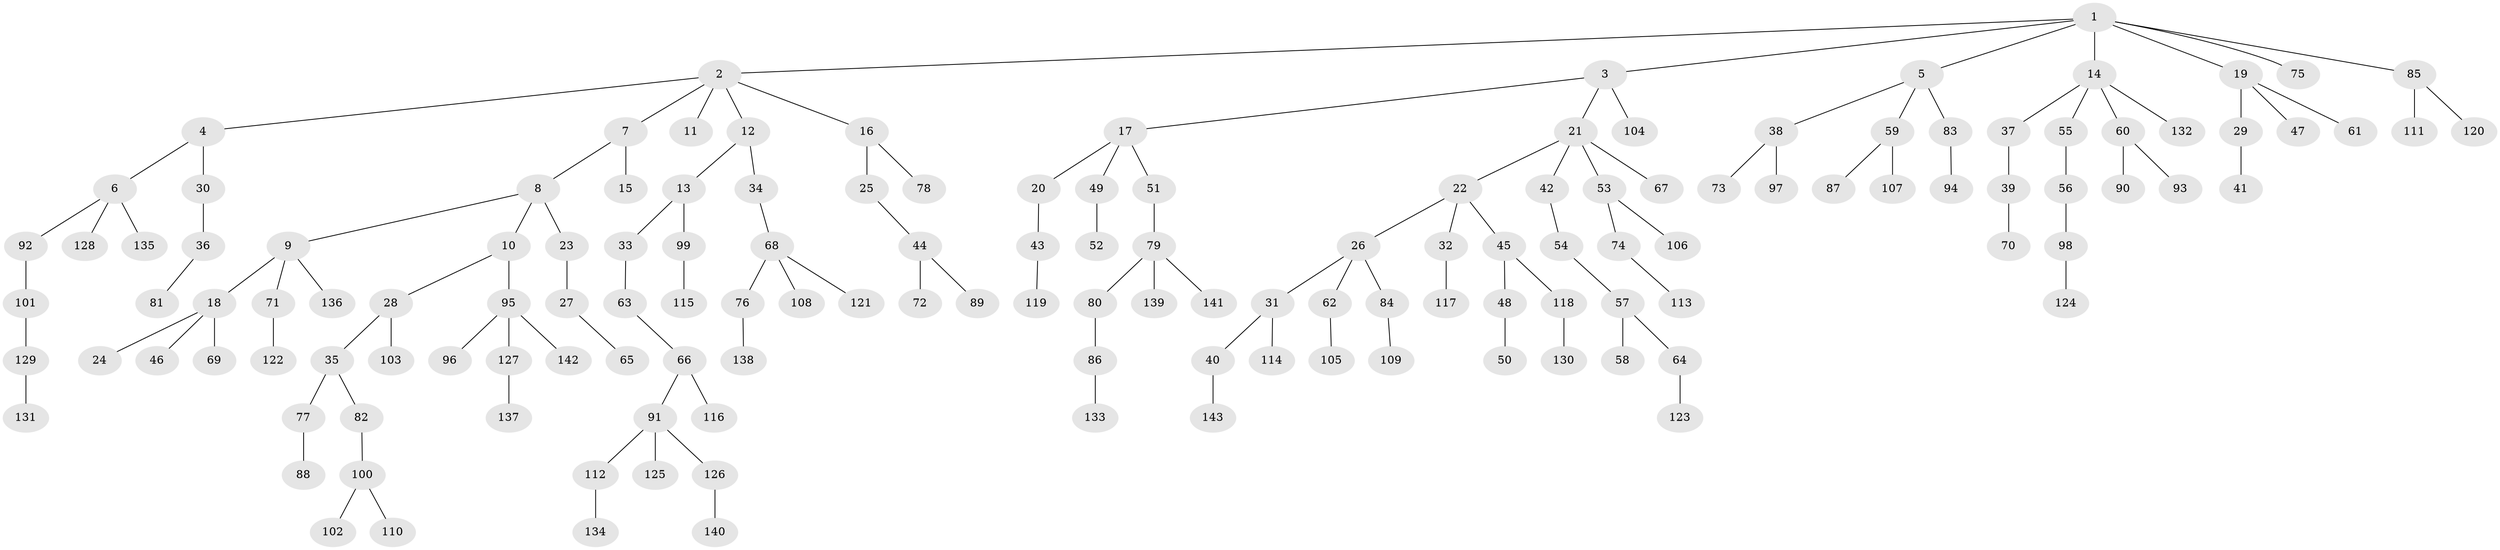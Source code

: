 // coarse degree distribution, {9: 0.010869565217391304, 5: 0.03260869565217391, 3: 0.11956521739130435, 4: 0.06521739130434782, 6: 0.021739130434782608, 1: 0.532608695652174, 2: 0.21739130434782608}
// Generated by graph-tools (version 1.1) at 2025/52/02/27/25 19:52:12]
// undirected, 143 vertices, 142 edges
graph export_dot {
graph [start="1"]
  node [color=gray90,style=filled];
  1;
  2;
  3;
  4;
  5;
  6;
  7;
  8;
  9;
  10;
  11;
  12;
  13;
  14;
  15;
  16;
  17;
  18;
  19;
  20;
  21;
  22;
  23;
  24;
  25;
  26;
  27;
  28;
  29;
  30;
  31;
  32;
  33;
  34;
  35;
  36;
  37;
  38;
  39;
  40;
  41;
  42;
  43;
  44;
  45;
  46;
  47;
  48;
  49;
  50;
  51;
  52;
  53;
  54;
  55;
  56;
  57;
  58;
  59;
  60;
  61;
  62;
  63;
  64;
  65;
  66;
  67;
  68;
  69;
  70;
  71;
  72;
  73;
  74;
  75;
  76;
  77;
  78;
  79;
  80;
  81;
  82;
  83;
  84;
  85;
  86;
  87;
  88;
  89;
  90;
  91;
  92;
  93;
  94;
  95;
  96;
  97;
  98;
  99;
  100;
  101;
  102;
  103;
  104;
  105;
  106;
  107;
  108;
  109;
  110;
  111;
  112;
  113;
  114;
  115;
  116;
  117;
  118;
  119;
  120;
  121;
  122;
  123;
  124;
  125;
  126;
  127;
  128;
  129;
  130;
  131;
  132;
  133;
  134;
  135;
  136;
  137;
  138;
  139;
  140;
  141;
  142;
  143;
  1 -- 2;
  1 -- 3;
  1 -- 5;
  1 -- 14;
  1 -- 19;
  1 -- 75;
  1 -- 85;
  2 -- 4;
  2 -- 7;
  2 -- 11;
  2 -- 12;
  2 -- 16;
  3 -- 17;
  3 -- 21;
  3 -- 104;
  4 -- 6;
  4 -- 30;
  5 -- 38;
  5 -- 59;
  5 -- 83;
  6 -- 92;
  6 -- 128;
  6 -- 135;
  7 -- 8;
  7 -- 15;
  8 -- 9;
  8 -- 10;
  8 -- 23;
  9 -- 18;
  9 -- 71;
  9 -- 136;
  10 -- 28;
  10 -- 95;
  12 -- 13;
  12 -- 34;
  13 -- 33;
  13 -- 99;
  14 -- 37;
  14 -- 55;
  14 -- 60;
  14 -- 132;
  16 -- 25;
  16 -- 78;
  17 -- 20;
  17 -- 49;
  17 -- 51;
  18 -- 24;
  18 -- 46;
  18 -- 69;
  19 -- 29;
  19 -- 47;
  19 -- 61;
  20 -- 43;
  21 -- 22;
  21 -- 42;
  21 -- 53;
  21 -- 67;
  22 -- 26;
  22 -- 32;
  22 -- 45;
  23 -- 27;
  25 -- 44;
  26 -- 31;
  26 -- 62;
  26 -- 84;
  27 -- 65;
  28 -- 35;
  28 -- 103;
  29 -- 41;
  30 -- 36;
  31 -- 40;
  31 -- 114;
  32 -- 117;
  33 -- 63;
  34 -- 68;
  35 -- 77;
  35 -- 82;
  36 -- 81;
  37 -- 39;
  38 -- 73;
  38 -- 97;
  39 -- 70;
  40 -- 143;
  42 -- 54;
  43 -- 119;
  44 -- 72;
  44 -- 89;
  45 -- 48;
  45 -- 118;
  48 -- 50;
  49 -- 52;
  51 -- 79;
  53 -- 74;
  53 -- 106;
  54 -- 57;
  55 -- 56;
  56 -- 98;
  57 -- 58;
  57 -- 64;
  59 -- 87;
  59 -- 107;
  60 -- 90;
  60 -- 93;
  62 -- 105;
  63 -- 66;
  64 -- 123;
  66 -- 91;
  66 -- 116;
  68 -- 76;
  68 -- 108;
  68 -- 121;
  71 -- 122;
  74 -- 113;
  76 -- 138;
  77 -- 88;
  79 -- 80;
  79 -- 139;
  79 -- 141;
  80 -- 86;
  82 -- 100;
  83 -- 94;
  84 -- 109;
  85 -- 111;
  85 -- 120;
  86 -- 133;
  91 -- 112;
  91 -- 125;
  91 -- 126;
  92 -- 101;
  95 -- 96;
  95 -- 127;
  95 -- 142;
  98 -- 124;
  99 -- 115;
  100 -- 102;
  100 -- 110;
  101 -- 129;
  112 -- 134;
  118 -- 130;
  126 -- 140;
  127 -- 137;
  129 -- 131;
}
